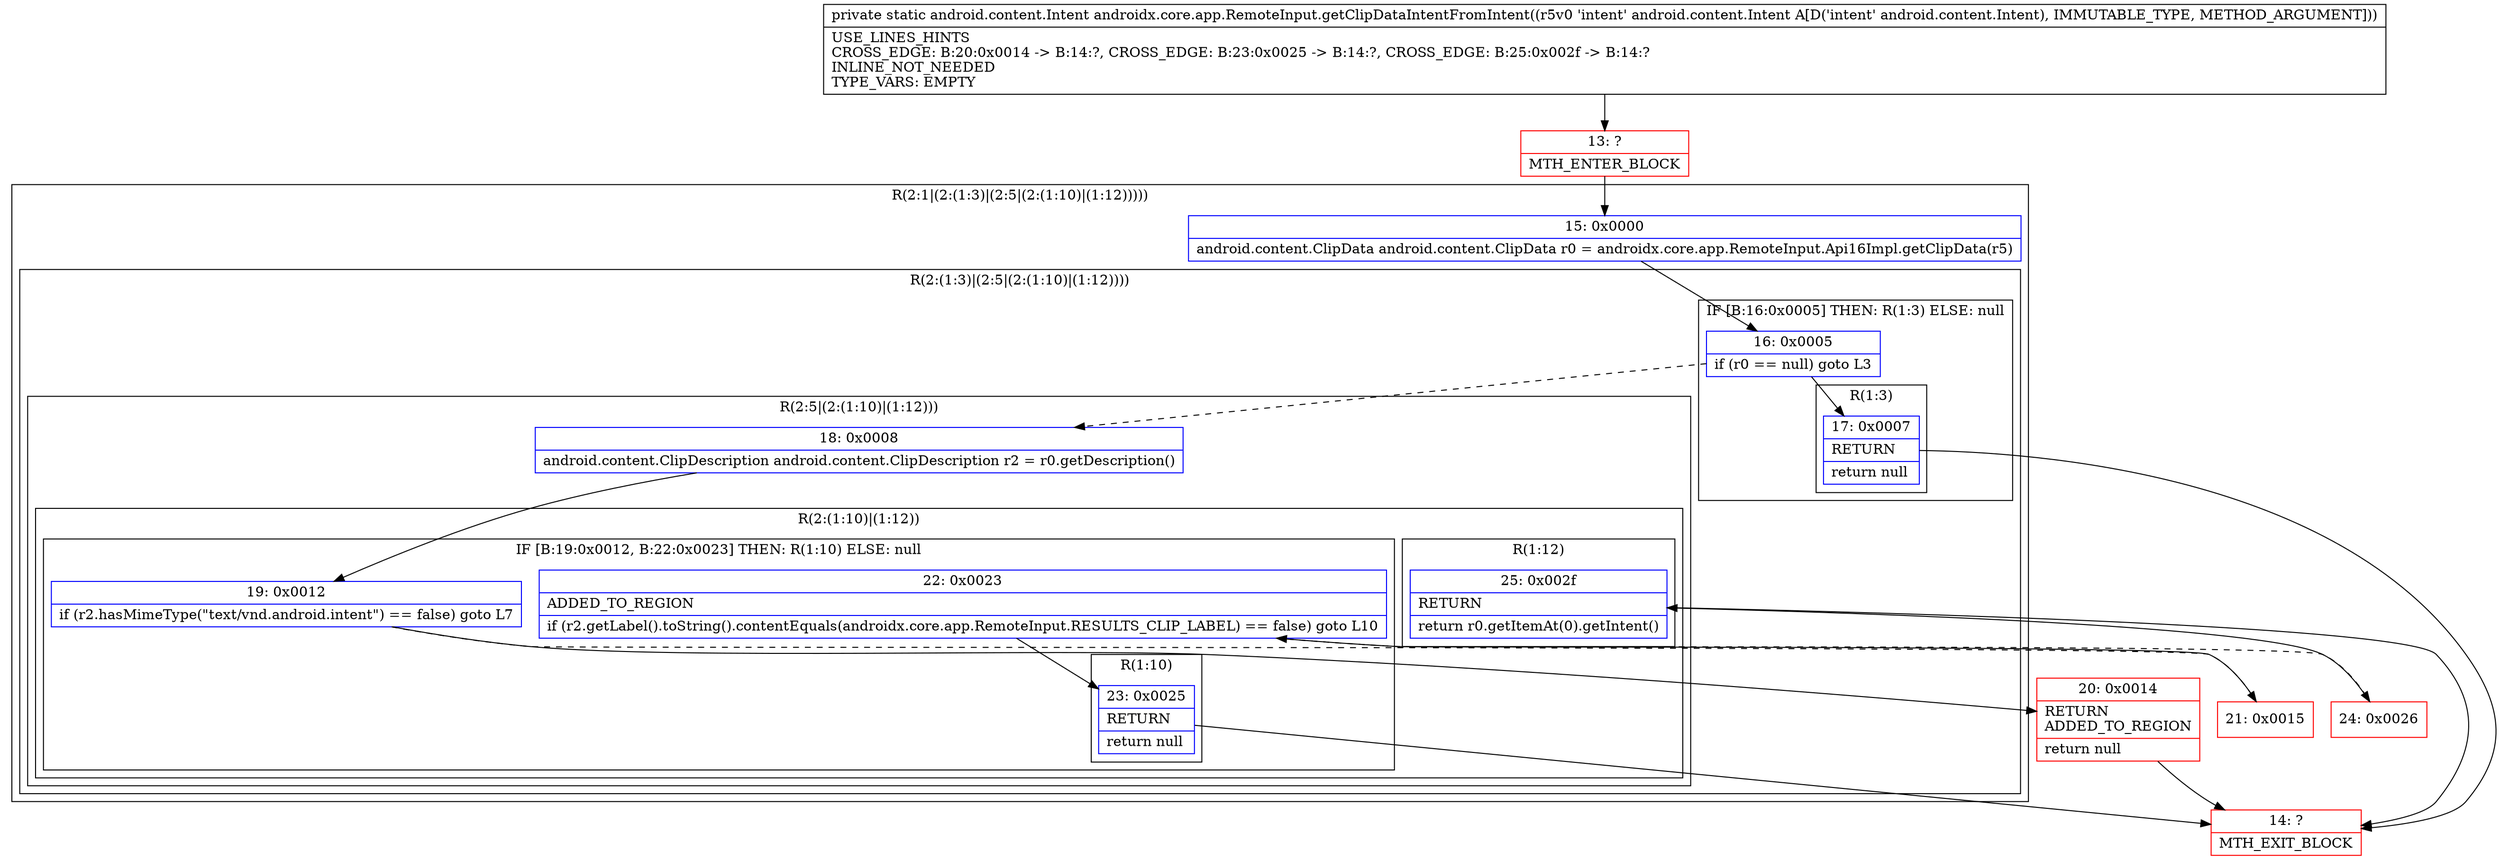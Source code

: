 digraph "CFG forandroidx.core.app.RemoteInput.getClipDataIntentFromIntent(Landroid\/content\/Intent;)Landroid\/content\/Intent;" {
subgraph cluster_Region_917900773 {
label = "R(2:1|(2:(1:3)|(2:5|(2:(1:10)|(1:12)))))";
node [shape=record,color=blue];
Node_15 [shape=record,label="{15\:\ 0x0000|android.content.ClipData android.content.ClipData r0 = androidx.core.app.RemoteInput.Api16Impl.getClipData(r5)\l}"];
subgraph cluster_Region_898123308 {
label = "R(2:(1:3)|(2:5|(2:(1:10)|(1:12))))";
node [shape=record,color=blue];
subgraph cluster_IfRegion_1066458668 {
label = "IF [B:16:0x0005] THEN: R(1:3) ELSE: null";
node [shape=record,color=blue];
Node_16 [shape=record,label="{16\:\ 0x0005|if (r0 == null) goto L3\l}"];
subgraph cluster_Region_67108429 {
label = "R(1:3)";
node [shape=record,color=blue];
Node_17 [shape=record,label="{17\:\ 0x0007|RETURN\l|return null\l}"];
}
}
subgraph cluster_Region_27880552 {
label = "R(2:5|(2:(1:10)|(1:12)))";
node [shape=record,color=blue];
Node_18 [shape=record,label="{18\:\ 0x0008|android.content.ClipDescription android.content.ClipDescription r2 = r0.getDescription()\l}"];
subgraph cluster_Region_1689964495 {
label = "R(2:(1:10)|(1:12))";
node [shape=record,color=blue];
subgraph cluster_IfRegion_1301306961 {
label = "IF [B:19:0x0012, B:22:0x0023] THEN: R(1:10) ELSE: null";
node [shape=record,color=blue];
Node_19 [shape=record,label="{19\:\ 0x0012|if (r2.hasMimeType(\"text\/vnd.android.intent\") == false) goto L7\l}"];
Node_22 [shape=record,label="{22\:\ 0x0023|ADDED_TO_REGION\l|if (r2.getLabel().toString().contentEquals(androidx.core.app.RemoteInput.RESULTS_CLIP_LABEL) == false) goto L10\l}"];
subgraph cluster_Region_431129837 {
label = "R(1:10)";
node [shape=record,color=blue];
Node_23 [shape=record,label="{23\:\ 0x0025|RETURN\l|return null\l}"];
}
}
subgraph cluster_Region_1271901160 {
label = "R(1:12)";
node [shape=record,color=blue];
Node_25 [shape=record,label="{25\:\ 0x002f|RETURN\l|return r0.getItemAt(0).getIntent()\l}"];
}
}
}
}
}
Node_13 [shape=record,color=red,label="{13\:\ ?|MTH_ENTER_BLOCK\l}"];
Node_14 [shape=record,color=red,label="{14\:\ ?|MTH_EXIT_BLOCK\l}"];
Node_20 [shape=record,color=red,label="{20\:\ 0x0014|RETURN\lADDED_TO_REGION\l|return null\l}"];
Node_21 [shape=record,color=red,label="{21\:\ 0x0015}"];
Node_24 [shape=record,color=red,label="{24\:\ 0x0026}"];
MethodNode[shape=record,label="{private static android.content.Intent androidx.core.app.RemoteInput.getClipDataIntentFromIntent((r5v0 'intent' android.content.Intent A[D('intent' android.content.Intent), IMMUTABLE_TYPE, METHOD_ARGUMENT]))  | USE_LINES_HINTS\lCROSS_EDGE: B:20:0x0014 \-\> B:14:?, CROSS_EDGE: B:23:0x0025 \-\> B:14:?, CROSS_EDGE: B:25:0x002f \-\> B:14:?\lINLINE_NOT_NEEDED\lTYPE_VARS: EMPTY\l}"];
MethodNode -> Node_13;Node_15 -> Node_16;
Node_16 -> Node_17;
Node_16 -> Node_18[style=dashed];
Node_17 -> Node_14;
Node_18 -> Node_19;
Node_19 -> Node_20;
Node_19 -> Node_21[style=dashed];
Node_22 -> Node_23;
Node_22 -> Node_24[style=dashed];
Node_23 -> Node_14;
Node_25 -> Node_14;
Node_13 -> Node_15;
Node_20 -> Node_14;
Node_21 -> Node_22;
Node_24 -> Node_25;
}

